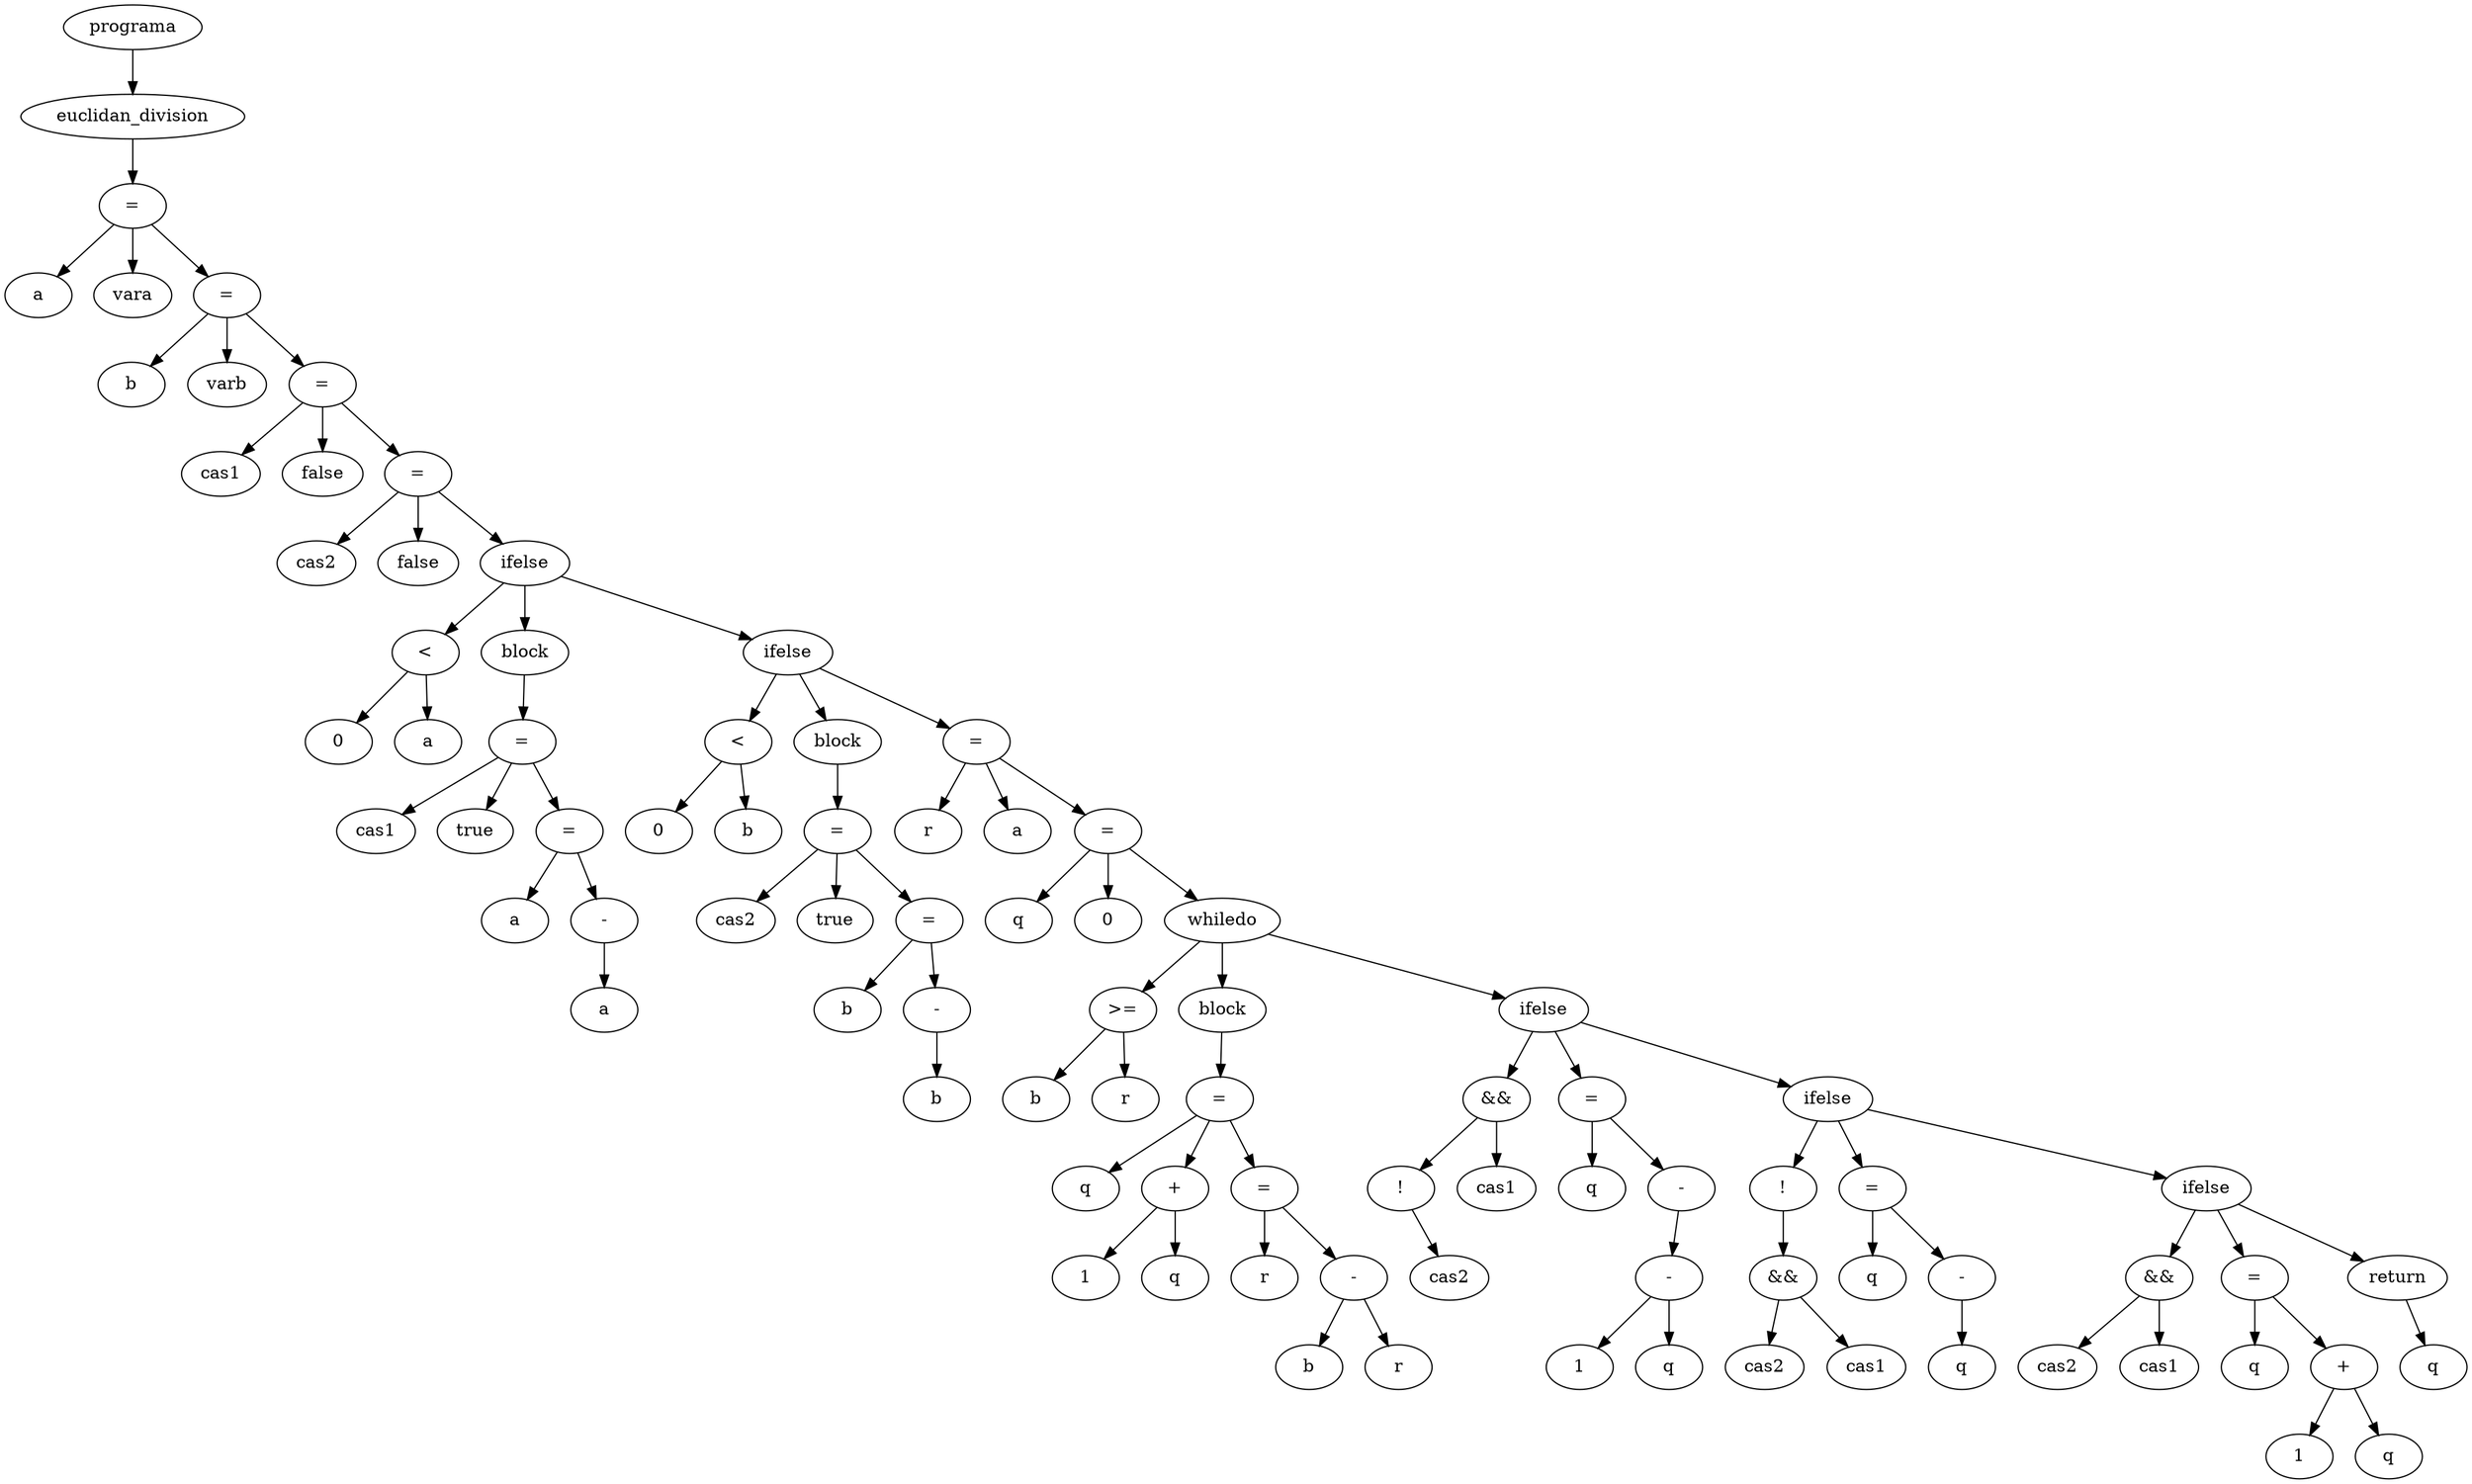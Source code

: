 digraph G {
node_0x1779b60 [label="programa"]
node_0x1779b10 [label="euclidan_division"]
node_0x1779b60 -> node_0x1779b10
node_0x1777750 [label="="]
node_0x1779b10 -> node_0x1777750
node_0x17776b0 [label="a"]
node_0x1777750 -> node_0x17776b0
node_0x1777700 [label="vara"]
node_0x1777750 -> node_0x1777700
node_0x1777860 [label="="]
node_0x1777750 -> node_0x1777860
node_0x17777c0 [label="b"]
node_0x1777860 -> node_0x17777c0
node_0x1777810 [label="varb"]
node_0x1777860 -> node_0x1777810
node_0x17779c0 [label="="]
node_0x1777860 -> node_0x17779c0
node_0x17778d0 [label="cas1"]
node_0x17779c0 -> node_0x17778d0
node_0x1777970 [label="false"]
node_0x17779c0 -> node_0x1777970
node_0x1777b20 [label="="]
node_0x17779c0 -> node_0x1777b20
node_0x1777a30 [label="cas2"]
node_0x1777b20 -> node_0x1777a30
node_0x1777ad0 [label="false"]
node_0x1777b20 -> node_0x1777ad0
node_0x1778020 [label="ifelse"]
node_0x1777b20 -> node_0x1778020
node_0x1777be0 [label="<"]
node_0x1778020 -> node_0x1777be0
node_0x1777c80 [label="0"]
node_0x1777be0 -> node_0x1777c80
node_0x1777b90 [label="a"]
node_0x1777be0 -> node_0x1777b90
node_0x1777fd0 [label="block"]
node_0x1778020 -> node_0x1777fd0
node_0x1777de0 [label="="]
node_0x1777fd0 -> node_0x1777de0
node_0x1777cf0 [label="cas1"]
node_0x1777de0 -> node_0x1777cf0
node_0x1777d90 [label="true"]
node_0x1777de0 -> node_0x1777d90
node_0x1777f40 [label="="]
node_0x1777de0 -> node_0x1777f40
node_0x1777e50 [label="a"]
node_0x1777f40 -> node_0x1777e50
node_0x1777ea0 [label="-"]
node_0x1777f40 -> node_0x1777ea0
node_0x1777ef0 [label="a"]
node_0x1777ea0 -> node_0x1777ef0
node_0x1778520 [label="ifelse"]
node_0x1778020 -> node_0x1778520
node_0x17780e0 [label="<"]
node_0x1778520 -> node_0x17780e0
node_0x1778180 [label="0"]
node_0x17780e0 -> node_0x1778180
node_0x1778090 [label="b"]
node_0x17780e0 -> node_0x1778090
node_0x17784d0 [label="block"]
node_0x1778520 -> node_0x17784d0
node_0x17782e0 [label="="]
node_0x17784d0 -> node_0x17782e0
node_0x17781f0 [label="cas2"]
node_0x17782e0 -> node_0x17781f0
node_0x1778290 [label="true"]
node_0x17782e0 -> node_0x1778290
node_0x1778440 [label="="]
node_0x17782e0 -> node_0x1778440
node_0x1778350 [label="b"]
node_0x1778440 -> node_0x1778350
node_0x17783a0 [label="-"]
node_0x1778440 -> node_0x17783a0
node_0x17783f0 [label="b"]
node_0x17783a0 -> node_0x17783f0
node_0x1778630 [label="="]
node_0x1778520 -> node_0x1778630
node_0x1778590 [label="r"]
node_0x1778630 -> node_0x1778590
node_0x17785e0 [label="a"]
node_0x1778630 -> node_0x17785e0
node_0x1778790 [label="="]
node_0x1778630 -> node_0x1778790
node_0x17786a0 [label="q"]
node_0x1778790 -> node_0x17786a0
node_0x1778740 [label="0"]
node_0x1778790 -> node_0x1778740
node_0x1778d70 [label="whiledo"]
node_0x1778790 -> node_0x1778d70
node_0x1778850 [label=">="]
node_0x1778d70 -> node_0x1778850
node_0x17788a0 [label="b"]
node_0x1778850 -> node_0x17788a0
node_0x1778800 [label="r"]
node_0x1778850 -> node_0x1778800
node_0x1778d20 [label="block"]
node_0x1778d70 -> node_0x1778d20
node_0x1778ac0 [label="="]
node_0x1778d20 -> node_0x1778ac0
node_0x1778910 [label="q"]
node_0x1778ac0 -> node_0x1778910
node_0x17789b0 [label="+"]
node_0x1778ac0 -> node_0x17789b0
node_0x1778a50 [label="1"]
node_0x17789b0 -> node_0x1778a50
node_0x1778960 [label="q"]
node_0x17789b0 -> node_0x1778960
node_0x1778c90 [label="="]
node_0x1778ac0 -> node_0x1778c90
node_0x1778b30 [label="r"]
node_0x1778c90 -> node_0x1778b30
node_0x1778bd0 [label="-"]
node_0x1778c90 -> node_0x1778bd0
node_0x1778c20 [label="b"]
node_0x1778bd0 -> node_0x1778c20
node_0x1778b80 [label="r"]
node_0x1778bd0 -> node_0x1778b80
node_0x17791b0 [label="ifelse"]
node_0x1778d70 -> node_0x17791b0
node_0x1778e30 [label="&&"]
node_0x17791b0 -> node_0x1778e30
node_0x1778ed0 [label="!"]
node_0x1778e30 -> node_0x1778ed0
node_0x1778e80 [label="cas2"]
node_0x1778ed0 -> node_0x1778e80
node_0x1778de0 [label="cas1"]
node_0x1778e30 -> node_0x1778de0
node_0x1779140 [label="="]
node_0x17791b0 -> node_0x1779140
node_0x1778f40 [label="q"]
node_0x1779140 -> node_0x1778f40
node_0x1778f90 [label="-"]
node_0x1779140 -> node_0x1778f90
node_0x1779030 [label="-"]
node_0x1778f90 -> node_0x1779030
node_0x17790d0 [label="1"]
node_0x1779030 -> node_0x17790d0
node_0x1778fe0 [label="q"]
node_0x1779030 -> node_0x1778fe0
node_0x17794e0 [label="ifelse"]
node_0x17791b0 -> node_0x17794e0
node_0x1779330 [label="!"]
node_0x17794e0 -> node_0x1779330
node_0x1779270 [label="&&"]
node_0x1779330 -> node_0x1779270
node_0x17792c0 [label="cas2"]
node_0x1779270 -> node_0x17792c0
node_0x1779220 [label="cas1"]
node_0x1779270 -> node_0x1779220
node_0x1779470 [label="="]
node_0x17794e0 -> node_0x1779470
node_0x1779380 [label="q"]
node_0x1779470 -> node_0x1779380
node_0x17793d0 [label="-"]
node_0x1779470 -> node_0x17793d0
node_0x1779420 [label="q"]
node_0x17793d0 -> node_0x1779420
node_0x1779880 [label="ifelse"]
node_0x17794e0 -> node_0x1779880
node_0x17795a0 [label="&&"]
node_0x1779880 -> node_0x17795a0
node_0x17795f0 [label="cas2"]
node_0x17795a0 -> node_0x17795f0
node_0x1779550 [label="cas1"]
node_0x17795a0 -> node_0x1779550
node_0x1779810 [label="="]
node_0x1779880 -> node_0x1779810
node_0x1779660 [label="q"]
node_0x1779810 -> node_0x1779660
node_0x1779700 [label="+"]
node_0x1779810 -> node_0x1779700
node_0x17797a0 [label="1"]
node_0x1779700 -> node_0x17797a0
node_0x17796b0 [label="q"]
node_0x1779700 -> node_0x17796b0
node_0x1779940 [label="return"]
node_0x1779880 -> node_0x1779940
node_0x17798f0 [label="q"]
node_0x1779940 -> node_0x17798f0
}
